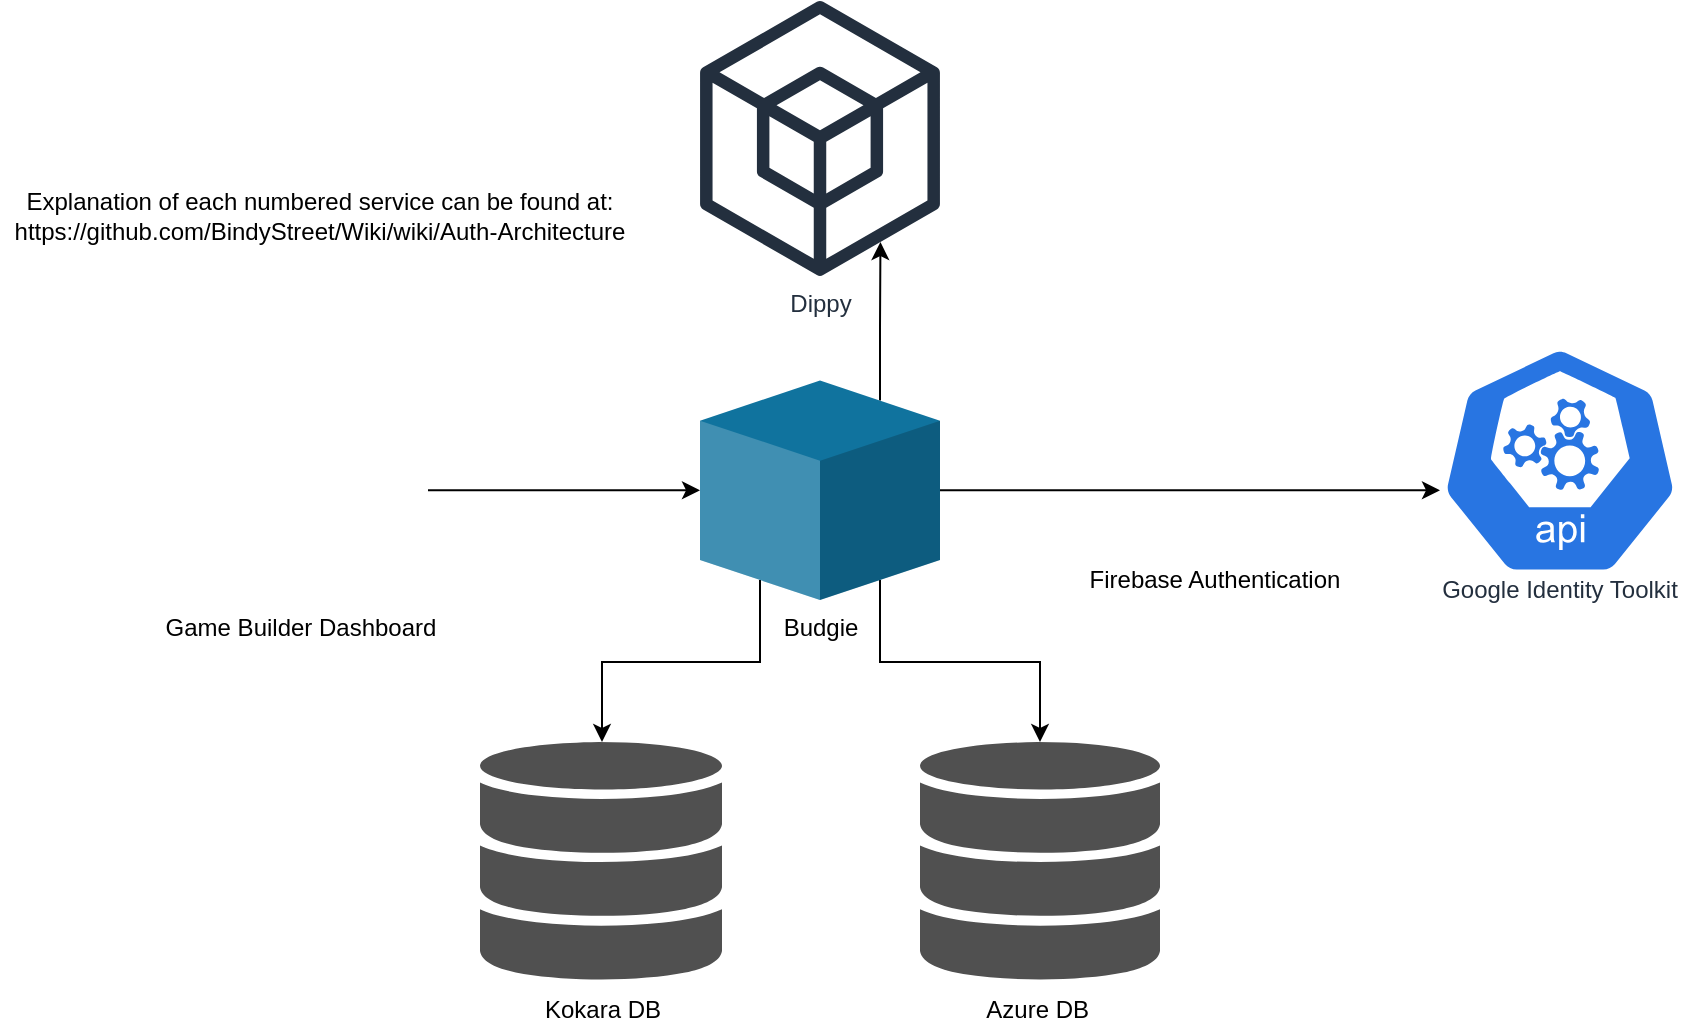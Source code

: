 <mxfile version="13.9.9" type="github">
  <diagram id="JN9SQGumUfse3FGNZzMo" name="Page-1">
    <mxGraphModel dx="1662" dy="762" grid="1" gridSize="10" guides="1" tooltips="1" connect="1" arrows="1" fold="1" page="1" pageScale="1" pageWidth="827" pageHeight="1169" math="0" shadow="0">
      <root>
        <mxCell id="0" />
        <mxCell id="1" parent="0" />
        <mxCell id="XRyb0xycZNulAZf5XCpH-83" style="edgeStyle=orthogonalEdgeStyle;rounded=0;orthogonalLoop=1;jettySize=auto;html=1;exitX=0;exitY=0;exitDx=30;exitDy=99.694;exitPerimeter=0;" parent="1" source="XRyb0xycZNulAZf5XCpH-134" target="XRyb0xycZNulAZf5XCpH-14" edge="1">
          <mxGeometry relative="1" as="geometry">
            <mxPoint x="510" y="320" as="sourcePoint" />
            <Array as="points">
              <mxPoint x="420" y="380" />
              <mxPoint x="341" y="380" />
            </Array>
            <mxPoint x="540" y="390" as="targetPoint" />
          </mxGeometry>
        </mxCell>
        <mxCell id="XRyb0xycZNulAZf5XCpH-86" style="edgeStyle=orthogonalEdgeStyle;rounded=0;orthogonalLoop=1;jettySize=auto;html=1;exitX=0;exitY=0;exitDx=90;exitDy=99.694;exitPerimeter=0;" parent="1" source="XRyb0xycZNulAZf5XCpH-134" target="XRyb0xycZNulAZf5XCpH-85" edge="1">
          <mxGeometry relative="1" as="geometry">
            <mxPoint x="510" y="299.855" as="sourcePoint" />
            <mxPoint x="560" y="400" as="targetPoint" />
            <Array as="points">
              <mxPoint x="480" y="380" />
              <mxPoint x="560" y="380" />
            </Array>
          </mxGeometry>
        </mxCell>
        <mxCell id="XRyb0xycZNulAZf5XCpH-92" style="edgeStyle=orthogonalEdgeStyle;rounded=0;orthogonalLoop=1;jettySize=auto;html=1;exitX=0;exitY=0;exitDx=90;exitDy=10.016;exitPerimeter=0;entryX=0.752;entryY=0.877;entryDx=0;entryDy=0;entryPerimeter=0;" parent="1" source="XRyb0xycZNulAZf5XCpH-134" target="UcN_N4ubY_lVqWXa-kYl-2" edge="1">
          <mxGeometry relative="1" as="geometry">
            <mxPoint x="480" y="20" as="sourcePoint" />
            <mxPoint x="480" y="200" as="targetPoint" />
            <Array as="points" />
          </mxGeometry>
        </mxCell>
        <UserObject label="Explanation of each numbered service can be found at:&lt;br&gt;https://github.com/BindyStreet/Wiki/wiki/Auth-Architecture" link="https://github.com/BindyStreet/Wiki/wiki/Auth-Architecture" id="XRyb0xycZNulAZf5XCpH-108">
          <mxCell style="text;html=1;strokeColor=none;fillColor=none;align=center;verticalAlign=middle;whiteSpace=wrap;rounded=0;" parent="1" vertex="1">
            <mxGeometry x="40" y="126.95" width="320" height="60" as="geometry" />
          </mxCell>
        </UserObject>
        <mxCell id="XRyb0xycZNulAZf5XCpH-123" value="" style="group" parent="1" vertex="1" connectable="0">
          <mxGeometry x="490" y="410" width="130" height="130" as="geometry" />
        </mxCell>
        <mxCell id="XRyb0xycZNulAZf5XCpH-85" value="Azure DB&amp;nbsp;" style="shadow=0;dashed=0;html=1;strokeColor=none;fillColor=#505050;labelPosition=center;verticalLabelPosition=bottom;verticalAlign=top;outlineConnect=0;align=center;shape=mxgraph.office.databases.database_mini_3;" parent="XRyb0xycZNulAZf5XCpH-123" vertex="1">
          <mxGeometry x="10" y="10" width="120" height="120" as="geometry" />
        </mxCell>
        <mxCell id="UcN_N4ubY_lVqWXa-kYl-15" value="" style="shape=image;html=1;verticalAlign=top;verticalLabelPosition=bottom;labelBackgroundColor=#ffffff;imageAspect=0;aspect=fixed;image=https://cdn2.iconfinder.com/data/icons/integers/60/number-five-128.png" parent="XRyb0xycZNulAZf5XCpH-123" vertex="1">
          <mxGeometry x="10" y="-10" width="20" height="20" as="geometry" />
        </mxCell>
        <mxCell id="XRyb0xycZNulAZf5XCpH-124" value="" style="group" parent="1" vertex="1" connectable="0">
          <mxGeometry x="270" y="410" width="131" height="130" as="geometry" />
        </mxCell>
        <mxCell id="XRyb0xycZNulAZf5XCpH-14" value="Kokara DB" style="shadow=0;dashed=0;html=1;strokeColor=none;fillColor=#505050;labelPosition=center;verticalLabelPosition=bottom;verticalAlign=top;outlineConnect=0;align=center;shape=mxgraph.office.databases.database_mini_3;" parent="XRyb0xycZNulAZf5XCpH-124" vertex="1">
          <mxGeometry x="10" y="10" width="121" height="120" as="geometry" />
        </mxCell>
        <mxCell id="UcN_N4ubY_lVqWXa-kYl-16" value="" style="shape=image;html=1;verticalAlign=top;verticalLabelPosition=bottom;labelBackgroundColor=#ffffff;imageAspect=0;aspect=fixed;image=https://cdn2.iconfinder.com/data/icons/integers/60/number-six-128.png" parent="XRyb0xycZNulAZf5XCpH-124" vertex="1">
          <mxGeometry x="10" y="-10" width="20" height="20" as="geometry" />
        </mxCell>
        <mxCell id="XRyb0xycZNulAZf5XCpH-132" style="edgeStyle=orthogonalEdgeStyle;rounded=0;orthogonalLoop=1;jettySize=auto;html=1;entryX=0;entryY=0;entryDx=0;entryDy=54.855;entryPerimeter=0;" parent="1" source="XRyb0xycZNulAZf5XCpH-96" target="XRyb0xycZNulAZf5XCpH-134" edge="1">
          <mxGeometry relative="1" as="geometry">
            <mxPoint x="276" y="260" as="sourcePoint" />
            <mxPoint x="346" y="285" as="targetPoint" />
            <Array as="points">
              <mxPoint x="254" y="294" />
            </Array>
          </mxGeometry>
        </mxCell>
        <mxCell id="XRyb0xycZNulAZf5XCpH-133" value="" style="group" parent="1" vertex="1" connectable="0">
          <mxGeometry x="126" y="210" width="128" height="139" as="geometry" />
        </mxCell>
        <mxCell id="XRyb0xycZNulAZf5XCpH-96" value="Game Builder Dashboard" style="shape=image;html=1;verticalAlign=top;verticalLabelPosition=bottom;labelBackgroundColor=#ffffff;imageAspect=0;aspect=fixed;image=https://cdn0.iconfinder.com/data/icons/small-n-flat/24/678106-window-layout-128.png" parent="XRyb0xycZNulAZf5XCpH-133" vertex="1">
          <mxGeometry y="11" width="128" height="128" as="geometry" />
        </mxCell>
        <mxCell id="UcN_N4ubY_lVqWXa-kYl-11" value="" style="shape=image;html=1;verticalAlign=top;verticalLabelPosition=bottom;labelBackgroundColor=#ffffff;imageAspect=0;aspect=fixed;image=https://cdn2.iconfinder.com/data/icons/integers/60/number-one-128.png" parent="XRyb0xycZNulAZf5XCpH-133" vertex="1">
          <mxGeometry x="-6" width="20" height="20" as="geometry" />
        </mxCell>
        <mxCell id="XRyb0xycZNulAZf5XCpH-134" value="Budgie" style="verticalLabelPosition=bottom;verticalAlign=top;html=1;shape=mxgraph.infographic.shadedCube;isoAngle=10.53;fillColor=#10739E;strokeColor=none;" parent="1" vertex="1">
          <mxGeometry x="390" y="239.29" width="120" height="109.71" as="geometry" />
        </mxCell>
        <mxCell id="UcN_N4ubY_lVqWXa-kYl-2" value="Dippy" style="outlineConnect=0;fontColor=#232F3E;gradientColor=none;fillColor=#232F3E;strokeColor=none;dashed=0;verticalLabelPosition=bottom;verticalAlign=top;align=center;html=1;fontSize=12;fontStyle=0;aspect=fixed;pointerEvents=1;shape=mxgraph.aws4.external_sdk;" parent="1" vertex="1">
          <mxGeometry x="390" y="49.3" width="120" height="137.65" as="geometry" />
        </mxCell>
        <mxCell id="UcN_N4ubY_lVqWXa-kYl-5" style="edgeStyle=orthogonalEdgeStyle;rounded=0;orthogonalLoop=1;jettySize=auto;html=1;exitX=0;exitY=0;exitDx=120;exitDy=54.855;exitPerimeter=0;" parent="1" source="XRyb0xycZNulAZf5XCpH-134" target="UcN_N4ubY_lVqWXa-kYl-7" edge="1">
          <mxGeometry relative="1" as="geometry">
            <mxPoint x="490" y="348.984" as="sourcePoint" />
            <mxPoint x="770" y="300" as="targetPoint" />
            <Array as="points">
              <mxPoint x="761" y="294" />
            </Array>
          </mxGeometry>
        </mxCell>
        <mxCell id="UcN_N4ubY_lVqWXa-kYl-9" value="" style="group" parent="1" vertex="1" connectable="0">
          <mxGeometry x="750" y="204.82" width="140" height="149.36" as="geometry" />
        </mxCell>
        <mxCell id="UcN_N4ubY_lVqWXa-kYl-7" value="" style="html=1;dashed=0;whitespace=wrap;fillColor=#2875E2;strokeColor=#ffffff;points=[[0.005,0.63,0],[0.1,0.2,0],[0.9,0.2,0],[0.5,0,0],[0.995,0.63,0],[0.72,0.99,0],[0.5,1,0],[0.28,0.99,0]];shape=mxgraph.kubernetes.icon;prIcon=api" parent="UcN_N4ubY_lVqWXa-kYl-9" vertex="1">
          <mxGeometry x="10" width="120" height="149" as="geometry" />
        </mxCell>
        <mxCell id="UcN_N4ubY_lVqWXa-kYl-8" value="&lt;span style=&quot;color: rgb(35 , 47 , 62)&quot;&gt;Google Identity Toolkit&lt;/span&gt;" style="text;html=1;strokeColor=none;fillColor=none;align=center;verticalAlign=middle;whiteSpace=wrap;rounded=0;" parent="UcN_N4ubY_lVqWXa-kYl-9" vertex="1">
          <mxGeometry y="129.36" width="140" height="20" as="geometry" />
        </mxCell>
        <mxCell id="UcN_N4ubY_lVqWXa-kYl-14" value="" style="shape=image;html=1;verticalAlign=top;verticalLabelPosition=bottom;labelBackgroundColor=#ffffff;imageAspect=0;aspect=fixed;image=https://cdn2.iconfinder.com/data/icons/integers/60/number-four-128.png" parent="UcN_N4ubY_lVqWXa-kYl-9" vertex="1">
          <mxGeometry x="20" y="10.36" width="19.64" height="19.64" as="geometry" />
        </mxCell>
        <mxCell id="UcN_N4ubY_lVqWXa-kYl-12" value="" style="shape=image;html=1;verticalAlign=top;verticalLabelPosition=bottom;labelBackgroundColor=#ffffff;imageAspect=0;aspect=fixed;image=https://cdn2.iconfinder.com/data/icons/integers/60/number-two-128.png" parent="1" vertex="1">
          <mxGeometry x="390" y="230.0" width="20" height="20" as="geometry" />
        </mxCell>
        <mxCell id="UcN_N4ubY_lVqWXa-kYl-13" value="" style="shape=image;html=1;verticalAlign=top;verticalLabelPosition=bottom;labelBackgroundColor=#ffffff;imageAspect=0;aspect=fixed;image=https://cdn2.iconfinder.com/data/icons/integers/60/number-three-128.png" parent="1" vertex="1">
          <mxGeometry x="394" y="49.3" width="20" height="20" as="geometry" />
        </mxCell>
        <mxCell id="YMfgPmUsAIqYIOlb7DDp-5" value="" style="shape=image;html=1;verticalAlign=top;verticalLabelPosition=bottom;labelBackgroundColor=#ffffff;imageAspect=0;aspect=fixed;image=https://cdn4.iconfinder.com/data/icons/google-i-o-2016/512/google_firebase-2-128.png" vertex="1" parent="1">
          <mxGeometry x="580" y="215.5" width="134.5" height="134.5" as="geometry" />
        </mxCell>
        <mxCell id="YMfgPmUsAIqYIOlb7DDp-7" value="Firebase Authentication" style="text;html=1;strokeColor=none;fillColor=none;align=center;verticalAlign=middle;whiteSpace=wrap;rounded=0;" vertex="1" parent="1">
          <mxGeometry x="565.87" y="329" width="162.75" height="20" as="geometry" />
        </mxCell>
      </root>
    </mxGraphModel>
  </diagram>
</mxfile>
